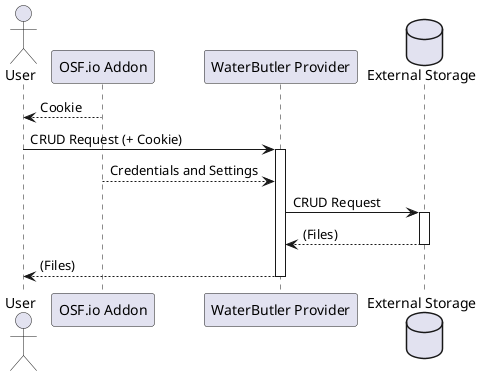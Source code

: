 # Build:
# $ cat crud.uml | docker run --rm -i think/plantuml -tpng > crud.png
@startuml

actor User as user
participant "OSF.io Addon" as osf
participant "WaterButler Provider" as wb
database "External Storage" as storage

osf --> user : Cookie
user -> wb : CRUD Request (+ Cookie)
activate wb
'wb -> osf : Request
'activate osf
'return Credentials and Settings
osf --> wb : Credentials and Settings
wb -> storage : CRUD Request
activate storage
return (Files)
return (Files)


@enduml
